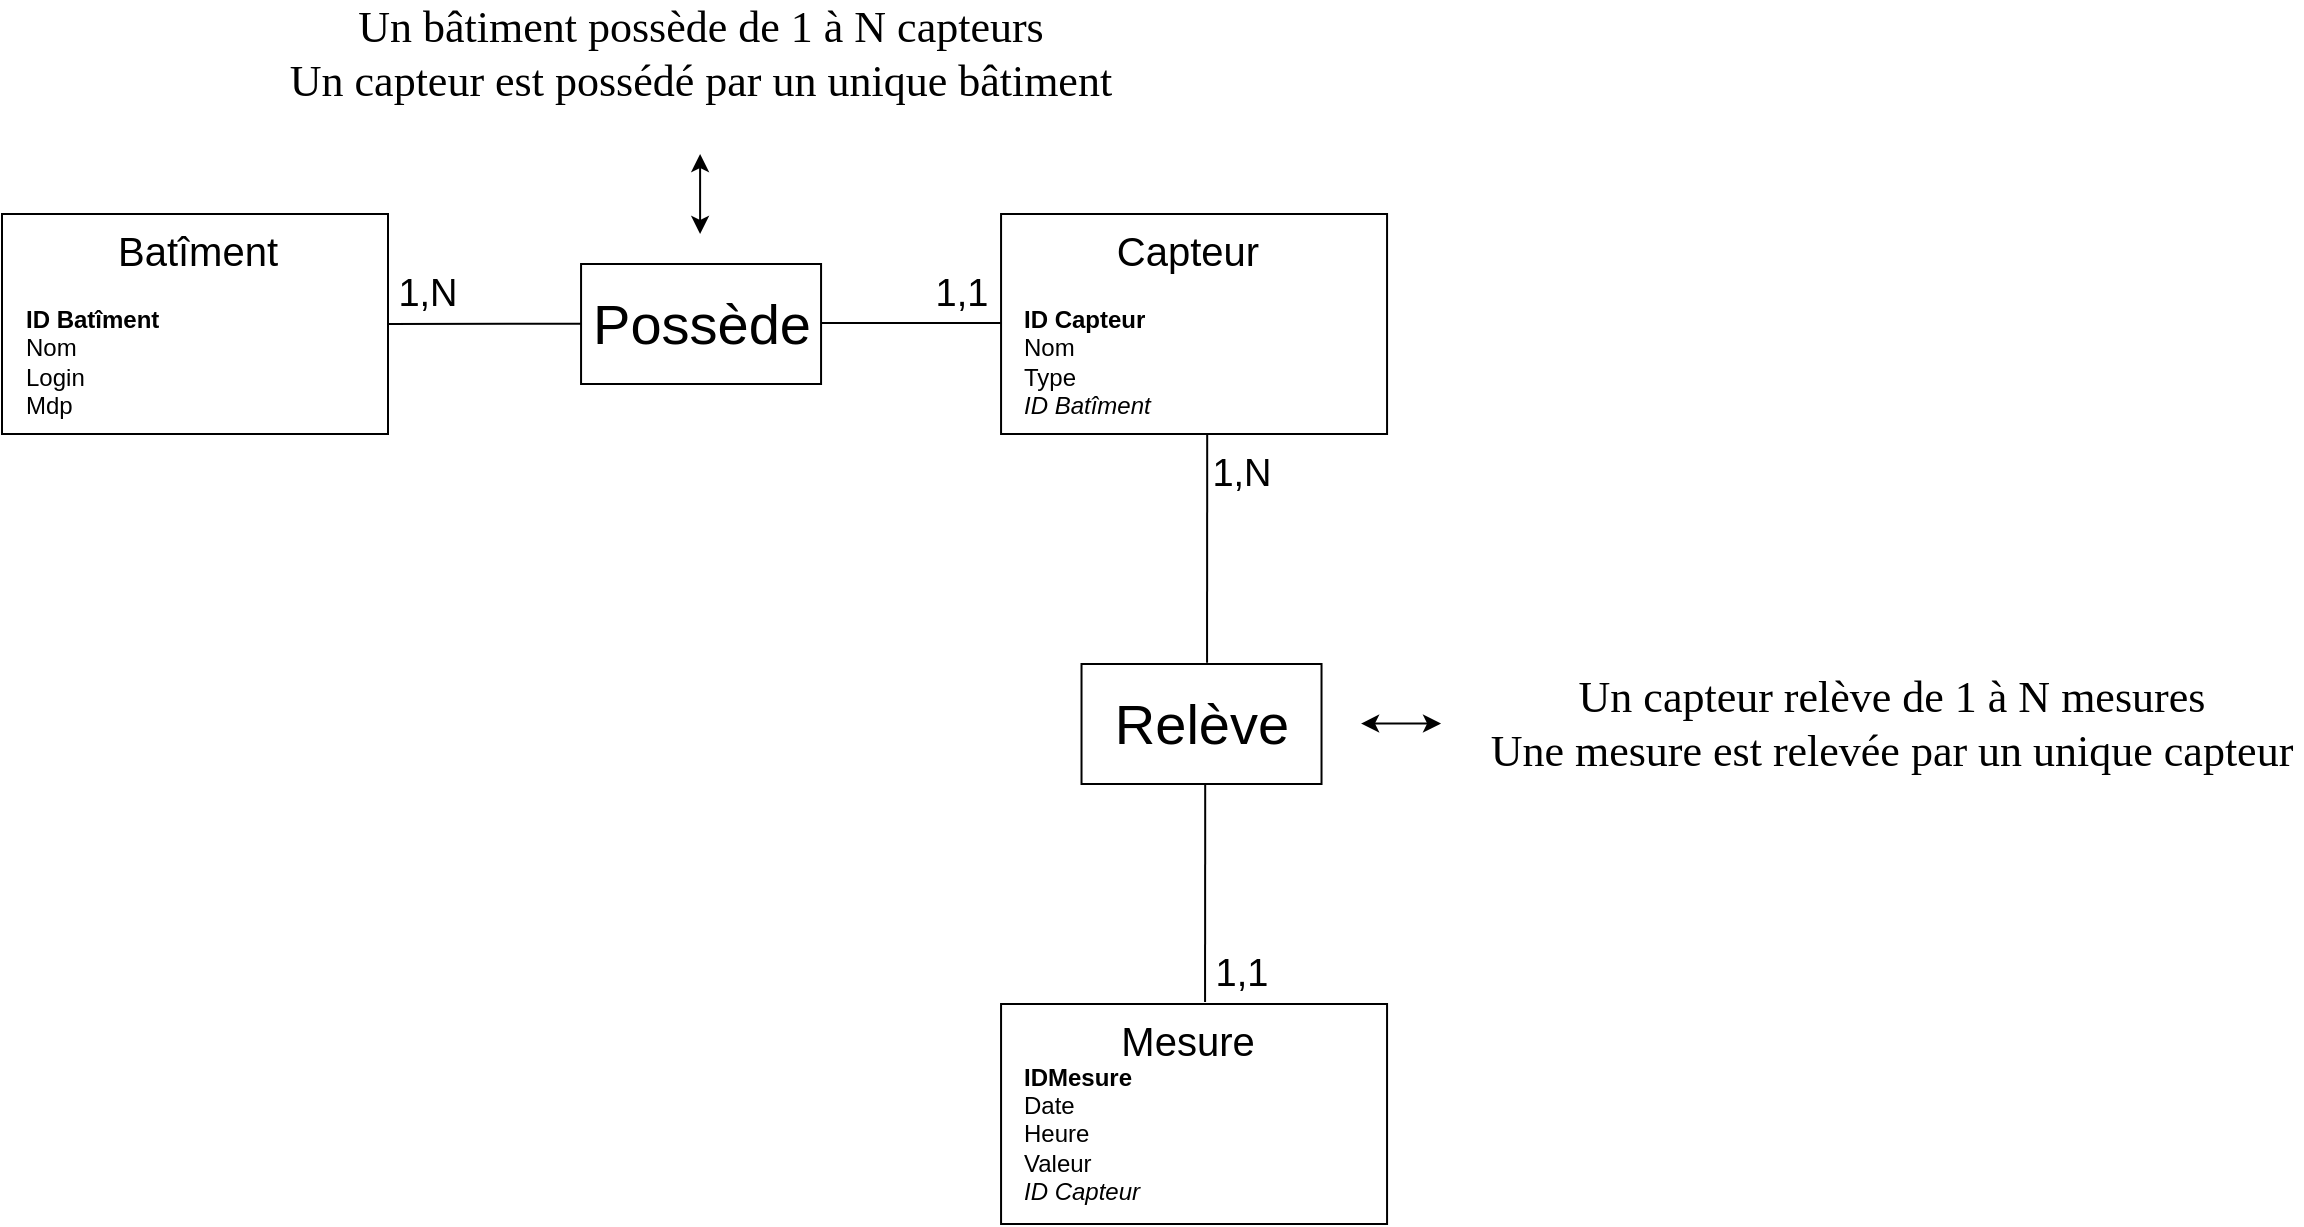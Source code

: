 <mxfile version="21.3.4" type="device">
  <diagram name="Page-1" id="85ghETZa85SvhUksqnS2">
    <mxGraphModel dx="2206" dy="391" grid="0" gridSize="10" guides="1" tooltips="1" connect="1" arrows="1" fold="1" page="1" pageScale="1" pageWidth="1169" pageHeight="827" math="0" shadow="0">
      <root>
        <mxCell id="0" />
        <mxCell id="1" parent="0" />
        <mxCell id="5mMhvFrJwdljLRZaHN-5-23" value="" style="rounded=0;whiteSpace=wrap;html=1;" vertex="1" parent="1">
          <mxGeometry x="299.53" y="1073" width="120" height="60" as="geometry" />
        </mxCell>
        <mxCell id="5mMhvFrJwdljLRZaHN-5-24" value="&lt;font style=&quot;font-size: 28px;&quot;&gt;Possède&lt;/font&gt;" style="text;html=1;strokeColor=none;fillColor=none;align=center;verticalAlign=middle;whiteSpace=wrap;rounded=0;" vertex="1" parent="1">
          <mxGeometry x="299.53" y="1073" width="120" height="60" as="geometry" />
        </mxCell>
        <mxCell id="5mMhvFrJwdljLRZaHN-5-25" value="" style="endArrow=none;html=1;rounded=0;exitX=1;exitY=0.5;exitDx=0;exitDy=0;" edge="1" parent="1">
          <mxGeometry width="50" height="50" relative="1" as="geometry">
            <mxPoint x="203.0" y="1103" as="sourcePoint" />
            <mxPoint x="299.53" y="1102.83" as="targetPoint" />
          </mxGeometry>
        </mxCell>
        <mxCell id="5mMhvFrJwdljLRZaHN-5-26" value="" style="endArrow=none;html=1;rounded=0;" edge="1" parent="1">
          <mxGeometry width="50" height="50" relative="1" as="geometry">
            <mxPoint x="419.53" y="1102.5" as="sourcePoint" />
            <mxPoint x="509.53" y="1102.5" as="targetPoint" />
          </mxGeometry>
        </mxCell>
        <mxCell id="5mMhvFrJwdljLRZaHN-5-27" value="&lt;font style=&quot;font-size: 19px;&quot;&gt;1,N&lt;/font&gt;" style="text;html=1;strokeColor=none;fillColor=none;align=center;verticalAlign=middle;whiteSpace=wrap;rounded=0;" vertex="1" parent="1">
          <mxGeometry x="203.0" y="1073" width="40" height="30" as="geometry" />
        </mxCell>
        <mxCell id="5mMhvFrJwdljLRZaHN-5-28" value="&lt;font style=&quot;font-size: 19px;&quot;&gt;1,1&lt;/font&gt;" style="text;html=1;strokeColor=none;fillColor=none;align=center;verticalAlign=middle;whiteSpace=wrap;rounded=0;" vertex="1" parent="1">
          <mxGeometry x="469.53" y="1073" width="40" height="30" as="geometry" />
        </mxCell>
        <mxCell id="5mMhvFrJwdljLRZaHN-5-29" value="" style="rounded=0;whiteSpace=wrap;html=1;" vertex="1" parent="1">
          <mxGeometry x="10" y="1048" width="193" height="110" as="geometry" />
        </mxCell>
        <mxCell id="5mMhvFrJwdljLRZaHN-5-30" value="&lt;font style=&quot;font-size: 20px;&quot;&gt;Batîment&lt;/font&gt;" style="text;html=1;strokeColor=none;fillColor=none;align=center;verticalAlign=middle;whiteSpace=wrap;rounded=0;" vertex="1" parent="1">
          <mxGeometry x="78.25" y="1058" width="59.53" height="15" as="geometry" />
        </mxCell>
        <mxCell id="5mMhvFrJwdljLRZaHN-5-31" value="&lt;div align=&quot;left&quot;&gt;&lt;b&gt;ID Batîment&lt;/b&gt;&lt;/div&gt;&lt;div align=&quot;left&quot;&gt;Nom&lt;/div&gt;&lt;div align=&quot;left&quot;&gt;Login&lt;/div&gt;&lt;div align=&quot;left&quot;&gt;Mdp&lt;br&gt;&lt;/div&gt;" style="text;html=1;strokeColor=none;fillColor=none;align=left;verticalAlign=middle;whiteSpace=wrap;rounded=0;" vertex="1" parent="1">
          <mxGeometry x="19.53" y="1093" width="105.59" height="57.5" as="geometry" />
        </mxCell>
        <mxCell id="5mMhvFrJwdljLRZaHN-5-32" value="" style="rounded=0;whiteSpace=wrap;html=1;" vertex="1" parent="1">
          <mxGeometry x="509.53" y="1048" width="193" height="110" as="geometry" />
        </mxCell>
        <mxCell id="5mMhvFrJwdljLRZaHN-5-33" value="&lt;font style=&quot;font-size: 20px;&quot;&gt;Capteur&lt;/font&gt;" style="text;html=1;strokeColor=none;fillColor=none;align=center;verticalAlign=middle;whiteSpace=wrap;rounded=0;" vertex="1" parent="1">
          <mxGeometry x="573" y="1058" width="59.53" height="15" as="geometry" />
        </mxCell>
        <mxCell id="5mMhvFrJwdljLRZaHN-5-34" value="&lt;div align=&quot;left&quot;&gt;&lt;b&gt;ID Capteur&lt;/b&gt;&lt;/div&gt;&lt;div align=&quot;left&quot;&gt;Nom&lt;/div&gt;&lt;div align=&quot;left&quot;&gt;Type&lt;br&gt;&lt;/div&gt;&lt;div align=&quot;left&quot;&gt;&lt;i&gt;ID Batîment&lt;/i&gt;&lt;br&gt;&lt;/div&gt;" style="text;html=1;strokeColor=none;fillColor=none;align=left;verticalAlign=middle;whiteSpace=wrap;rounded=0;" vertex="1" parent="1">
          <mxGeometry x="519.06" y="1093" width="105.59" height="57.5" as="geometry" />
        </mxCell>
        <mxCell id="5mMhvFrJwdljLRZaHN-5-35" value="" style="rounded=0;whiteSpace=wrap;html=1;" vertex="1" parent="1">
          <mxGeometry x="549.76" y="1273" width="120" height="60" as="geometry" />
        </mxCell>
        <mxCell id="5mMhvFrJwdljLRZaHN-5-36" value="&lt;font style=&quot;font-size: 28px;&quot;&gt;Relèv&lt;font style=&quot;font-size: 28px;&quot;&gt;e&lt;/font&gt;&lt;/font&gt;" style="text;html=1;strokeColor=none;fillColor=none;align=center;verticalAlign=middle;whiteSpace=wrap;rounded=0;" vertex="1" parent="1">
          <mxGeometry x="549.76" y="1273" width="120" height="60" as="geometry" />
        </mxCell>
        <mxCell id="5mMhvFrJwdljLRZaHN-5-38" value="" style="endArrow=none;html=1;rounded=0;exitX=0.523;exitY=-0.011;exitDx=0;exitDy=0;exitPerimeter=0;" edge="1" parent="1" source="5mMhvFrJwdljLRZaHN-5-36">
          <mxGeometry width="50" height="50" relative="1" as="geometry">
            <mxPoint x="612.61" y="1269" as="sourcePoint" />
            <mxPoint x="612.61" y="1158" as="targetPoint" />
          </mxGeometry>
        </mxCell>
        <mxCell id="5mMhvFrJwdljLRZaHN-5-39" value="&lt;font style=&quot;font-size: 19px;&quot;&gt;1,N&lt;/font&gt;" style="text;html=1;strokeColor=none;fillColor=none;align=center;verticalAlign=middle;whiteSpace=wrap;rounded=0;" vertex="1" parent="1">
          <mxGeometry x="609.53" y="1163" width="40" height="30" as="geometry" />
        </mxCell>
        <mxCell id="5mMhvFrJwdljLRZaHN-5-40" value="&lt;font style=&quot;font-size: 19px;&quot;&gt;1,1&lt;/font&gt;" style="text;html=1;strokeColor=none;fillColor=none;align=center;verticalAlign=middle;whiteSpace=wrap;rounded=0;" vertex="1" parent="1">
          <mxGeometry x="609.53" y="1413" width="40" height="30" as="geometry" />
        </mxCell>
        <mxCell id="5mMhvFrJwdljLRZaHN-5-44" value="" style="rounded=0;whiteSpace=wrap;html=1;" vertex="1" parent="1">
          <mxGeometry x="509.53" y="1443" width="193" height="110" as="geometry" />
        </mxCell>
        <mxCell id="5mMhvFrJwdljLRZaHN-5-45" value="&lt;font style=&quot;font-size: 20px;&quot;&gt;Mesure&lt;/font&gt;" style="text;html=1;strokeColor=none;fillColor=none;align=center;verticalAlign=middle;whiteSpace=wrap;rounded=0;" vertex="1" parent="1">
          <mxGeometry x="573" y="1453" width="59.53" height="15" as="geometry" />
        </mxCell>
        <mxCell id="5mMhvFrJwdljLRZaHN-5-46" value="&lt;div align=&quot;left&quot;&gt;&lt;b&gt;IDMesure&lt;/b&gt;&lt;/div&gt;&lt;div align=&quot;left&quot;&gt;Date&lt;br&gt;&lt;/div&gt;&lt;div align=&quot;left&quot;&gt;Heure&lt;br&gt;&lt;/div&gt;&lt;div align=&quot;left&quot;&gt;Valeur&lt;/div&gt;&lt;div align=&quot;left&quot;&gt;&lt;i&gt;ID Capteur&lt;br&gt;&lt;/i&gt;&lt;/div&gt;" style="text;html=1;strokeColor=none;fillColor=none;align=left;verticalAlign=middle;whiteSpace=wrap;rounded=0;" vertex="1" parent="1">
          <mxGeometry x="519.06" y="1473" width="105.59" height="70" as="geometry" />
        </mxCell>
        <mxCell id="5mMhvFrJwdljLRZaHN-5-47" value="&lt;div style=&quot;font-size: 22px;&quot;&gt;&lt;font style=&quot;font-size: 22px;&quot; face=&quot;Times New Roman&quot;&gt;Un bâtiment possède de 1 à N capteurs&lt;/font&gt;&lt;/div&gt;&lt;div style=&quot;font-size: 22px;&quot;&gt;&lt;font style=&quot;font-size: 22px;&quot; face=&quot;Times New Roman&quot;&gt;&lt;font style=&quot;font-size: 22px;&quot;&gt;Un capteur est possédé par un unique bâtiment&lt;/font&gt;&lt;/font&gt;&lt;font style=&quot;font-size: 22px;&quot; face=&quot;Times New Roman&quot;&gt;&lt;br&gt;&lt;/font&gt;&lt;/div&gt;" style="text;html=1;strokeColor=none;fillColor=none;align=center;verticalAlign=middle;whiteSpace=wrap;rounded=0;" vertex="1" parent="1">
          <mxGeometry x="150.03" y="943" width="419" height="50" as="geometry" />
        </mxCell>
        <mxCell id="5mMhvFrJwdljLRZaHN-5-48" value="&lt;div style=&quot;font-size: 22px;&quot;&gt;&lt;font style=&quot;font-size: 22px;&quot; face=&quot;Times New Roman&quot;&gt;Un capteur relève de 1 à N mesures&lt;/font&gt;&lt;/div&gt;&lt;div style=&quot;font-size: 22px;&quot;&gt;&lt;font style=&quot;font-size: 22px;&quot; face=&quot;Times New Roman&quot;&gt;&lt;font style=&quot;font-size: 22px;&quot;&gt;Une mesure est relevée par un unique capteur&lt;/font&gt;&lt;/font&gt;&lt;font style=&quot;font-size: 22px;&quot; face=&quot;Times New Roman&quot;&gt;&lt;br&gt;&lt;/font&gt;&lt;/div&gt;" style="text;html=1;strokeColor=none;fillColor=none;align=center;verticalAlign=middle;whiteSpace=wrap;rounded=0;" vertex="1" parent="1">
          <mxGeometry x="749.53" y="1278" width="410" height="50" as="geometry" />
        </mxCell>
        <mxCell id="5mMhvFrJwdljLRZaHN-5-49" value="" style="endArrow=none;html=1;rounded=0;" edge="1" parent="1">
          <mxGeometry width="50" height="50" relative="1" as="geometry">
            <mxPoint x="611.53" y="1442" as="sourcePoint" />
            <mxPoint x="611.61" y="1333" as="targetPoint" />
          </mxGeometry>
        </mxCell>
        <mxCell id="5mMhvFrJwdljLRZaHN-5-50" value="" style="endArrow=classic;startArrow=classic;html=1;rounded=0;" edge="1" parent="1">
          <mxGeometry width="50" height="50" relative="1" as="geometry">
            <mxPoint x="359.05" y="1058" as="sourcePoint" />
            <mxPoint x="359.05" y="1018" as="targetPoint" />
          </mxGeometry>
        </mxCell>
        <mxCell id="5mMhvFrJwdljLRZaHN-5-51" value="" style="endArrow=classic;startArrow=classic;html=1;rounded=0;" edge="1" parent="1">
          <mxGeometry width="50" height="50" relative="1" as="geometry">
            <mxPoint x="689.53" y="1302.76" as="sourcePoint" />
            <mxPoint x="729.53" y="1302.76" as="targetPoint" />
          </mxGeometry>
        </mxCell>
      </root>
    </mxGraphModel>
  </diagram>
</mxfile>
